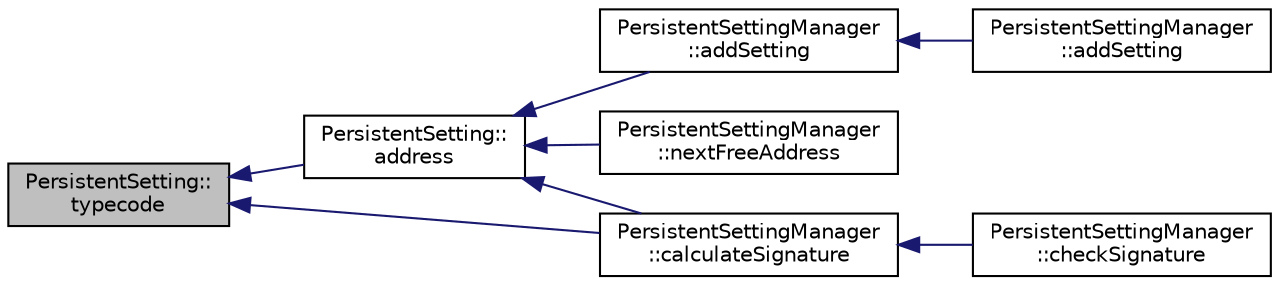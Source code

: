 digraph "PersistentSetting::typecode"
{
  edge [fontname="Helvetica",fontsize="10",labelfontname="Helvetica",labelfontsize="10"];
  node [fontname="Helvetica",fontsize="10",shape=record];
  rankdir="LR";
  Node39 [label="PersistentSetting::\ltypecode",height=0.2,width=0.4,color="black", fillcolor="grey75", style="filled", fontcolor="black"];
  Node39 -> Node40 [dir="back",color="midnightblue",fontsize="10",style="solid",fontname="Helvetica"];
  Node40 [label="PersistentSetting::\laddress",height=0.2,width=0.4,color="black", fillcolor="white", style="filled",URL="$classPersistentSetting.html#ada9a4f488107349652e8bd2b324edb3f",tooltip="Get the EEPROM address of the first byte for this setting. "];
  Node40 -> Node41 [dir="back",color="midnightblue",fontsize="10",style="solid",fontname="Helvetica"];
  Node41 [label="PersistentSettingManager\l::addSetting",height=0.2,width=0.4,color="black", fillcolor="white", style="filled",URL="$classPersistentSettingManager.html#aa1aeef57755e78fc0504e45523d75a1f"];
  Node41 -> Node42 [dir="back",color="midnightblue",fontsize="10",style="solid",fontname="Helvetica"];
  Node42 [label="PersistentSettingManager\l::addSetting",height=0.2,width=0.4,color="black", fillcolor="white", style="filled",URL="$classPersistentSettingManager.html#a1d918d2f25b8bf4bb326a238e4698b40"];
  Node40 -> Node43 [dir="back",color="midnightblue",fontsize="10",style="solid",fontname="Helvetica"];
  Node43 [label="PersistentSettingManager\l::nextFreeAddress",height=0.2,width=0.4,color="black", fillcolor="white", style="filled",URL="$classPersistentSettingManager.html#abb181c9f8fe83d7386f64c6ccf7e8339"];
  Node40 -> Node44 [dir="back",color="midnightblue",fontsize="10",style="solid",fontname="Helvetica"];
  Node44 [label="PersistentSettingManager\l::calculateSignature",height=0.2,width=0.4,color="black", fillcolor="white", style="filled",URL="$classPersistentSettingManager.html#a5b70f47756fb9a010c49bb672b2ad75e"];
  Node44 -> Node45 [dir="back",color="midnightblue",fontsize="10",style="solid",fontname="Helvetica"];
  Node45 [label="PersistentSettingManager\l::checkSignature",height=0.2,width=0.4,color="black", fillcolor="white", style="filled",URL="$classPersistentSettingManager.html#a205e24b97f47f475ef0d443755a93b35"];
  Node39 -> Node44 [dir="back",color="midnightblue",fontsize="10",style="solid",fontname="Helvetica"];
}
